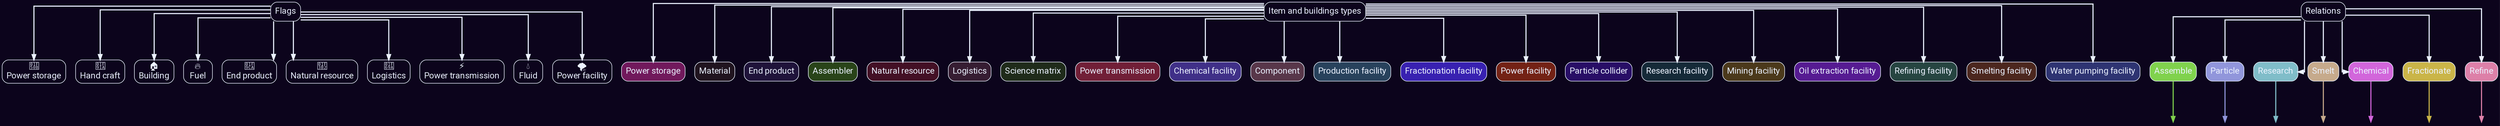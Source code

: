 digraph g {
  graph [ overlap="false"  fontname="Roboto"  fontsize="16"  splines="ortho"  ratio="auto"  rankdir="TB"  fontcolor="#ebf2ff"  bgcolor="#0c041c"  fillcolor="#0c041c" ];
  node [ fontname="Roboto"  fontsize="16"  shape="box"  style="rounded,filled"  fontcolor="#ebf2ff"  color="#ebf2ff" ];
  edge [ fontname="Roboto"  fontsize="16"  fontcolor="#ebf2ff"  color="#ebf2ff"  penwidth="2"  minlen="2" ];
  flags [label="Flags" fillcolor="#0c041c"];
  flag_power_storage [label="🔋
Power storage" fillcolor="#0c041c"];
  flags -> flag_power_storage [color="#ebf2ff"];
  flag_hand_craft [label="🤚
Hand craft" fillcolor="#0c041c"];
  flags -> flag_hand_craft [color="#ebf2ff"];
  flag_building [label="🏠
Building" fillcolor="#0c041c"];
  flags -> flag_building [color="#ebf2ff"];
  item_and_buildings_types [label="Item and buildings types" fillcolor="#0c041c"];
  power_storage [label="Power storage" fillcolor="#71195c"];
  item_and_buildings_types -> power_storage [color="#ebf2ff"];
  flag_fuel [label="🔥
Fuel" fillcolor="#0c041c"];
  flags -> flag_fuel [color="#ebf2ff"];
  material [label="Material" fillcolor="#20141f"];
  item_and_buildings_types -> material [color="#ebf2ff"];
  flag_end_product [label="🧊
End product" fillcolor="#0c041c"];
  flags -> flag_end_product [color="#ebf2ff"];
  end_product [label="End product" fillcolor="#1f133a"];
  item_and_buildings_types -> end_product [color="#ebf2ff"];
  assembler [label="Assembler" fillcolor="#294419"];
  item_and_buildings_types -> assembler [color="#ebf2ff"];
  flag_natural_resource [label="🎲
Natural resource" fillcolor="#0c041c"];
  flags -> flag_natural_resource [color="#ebf2ff"];
  natural_resource [label="Natural resource" fillcolor="#431025"];
  item_and_buildings_types -> natural_resource [color="#ebf2ff"];
  flag_logistics [label="🚚
Logistics" fillcolor="#0c041c"];
  flags -> flag_logistics [color="#ebf2ff"];
  logistics [label="Logistics" fillcolor="#361d32"];
  item_and_buildings_types -> logistics [color="#ebf2ff"];
  science_matrix [label="Science matrix" fillcolor="#1f2b1a"];
  item_and_buildings_types -> science_matrix [color="#ebf2ff"];
  flag_power_transmission [label="⚡️
Power transmission" fillcolor="#0c041c"];
  flags -> flag_power_transmission [color="#ebf2ff"];
  power_transmission [label="Power transmission" fillcolor="#711f37"];
  item_and_buildings_types -> power_transmission [color="#ebf2ff"];
  chemical_facility [label="Chemical facility" fillcolor="#403088"];
  item_and_buildings_types -> chemical_facility [color="#ebf2ff"];
  component [label="Component" fillcolor="#58374a"];
  item_and_buildings_types -> component [color="#ebf2ff"];
  flag_fluid [label="💧
Fluid" fillcolor="#0c041c"];
  flags -> flag_fluid [color="#ebf2ff"];
  production_facility [label="Production facility" fillcolor="#28425c"];
  item_and_buildings_types -> production_facility [color="#ebf2ff"];
  fractionation_facility [label="Fractionation facility" fillcolor="#3821b1"];
  item_and_buildings_types -> fractionation_facility [color="#ebf2ff"];
  flag_power_facility [label="🌪️
Power facility" fillcolor="#0c041c"];
  flags -> flag_power_facility [color="#ebf2ff"];
  power_facility [label="Power facility" fillcolor="#732215"];
  item_and_buildings_types -> power_facility [color="#ebf2ff"];
  particle_collider [label="Particle collider" fillcolor="#280e66"];
  item_and_buildings_types -> particle_collider [color="#ebf2ff"];
  research_facility [label="Research facility" fillcolor="#152a38"];
  item_and_buildings_types -> research_facility [color="#ebf2ff"];
  mining_facility [label="Mining facility" fillcolor="#4b391b"];
  item_and_buildings_types -> mining_facility [color="#ebf2ff"];
  oil_extraction_facility [label="Oil extraction facility" fillcolor="#561b92"];
  item_and_buildings_types -> oil_extraction_facility [color="#ebf2ff"];
  refining_facility [label="Refining facility" fillcolor="#264541"];
  item_and_buildings_types -> refining_facility [color="#ebf2ff"];
  smelting_facility [label="Smelting facility" fillcolor="#4c271e"];
  item_and_buildings_types -> smelting_facility [color="#ebf2ff"];
  water_pumping_facility [label="Water pumping facility" fillcolor="#2e3472"];
  item_and_buildings_types -> water_pumping_facility [color="#ebf2ff"];
  relations [label="Relations" fillcolor="#0c041c"];
  a_assemble [label="Assemble" fillcolor="#80d24d"];
  relations -> a_assemble [color="#ebf2ff"];
  b_assemble [label="" shape="point" fillcolor="#0c041c" color="#0c041c"];
  a_assemble -> b_assemble [color="#80d24d"];
  a_particle [label="Particle" fillcolor="#9196db"];
  relations -> a_particle [color="#ebf2ff"];
  b_particle [label="" shape="point" fillcolor="#0c041c" color="#0c041c"];
  a_particle -> b_particle [color="#9196db"];
  a_research [label="Research" fillcolor="#80bdc9"];
  relations -> a_research [color="#ebf2ff"];
  b_research [label="" shape="point" fillcolor="#0c041c" color="#0c041c"];
  a_research -> b_research [color="#80bdc9"];
  a_smelt [label="Smelt" fillcolor="#c6aa8c"];
  relations -> a_smelt [color="#ebf2ff"];
  b_smelt [label="" shape="point" fillcolor="#0c041c" color="#0c041c"];
  a_smelt -> b_smelt [color="#c6aa8c"];
  a_chemical [label="Chemical" fillcolor="#d266db"];
  relations -> a_chemical [color="#ebf2ff"];
  b_chemical [label="" shape="point" fillcolor="#0c041c" color="#0c041c"];
  a_chemical -> b_chemical [color="#d266db"];
  a_fractionate [label="Fractionate" fillcolor="#cab548"];
  relations -> a_fractionate [color="#ebf2ff"];
  b_fractionate [label="" shape="point" fillcolor="#0c041c" color="#0c041c"];
  a_fractionate -> b_fractionate [color="#cab548"];
  a_refine [label="Refine" fillcolor="#dd80a8"];
  relations -> a_refine [color="#ebf2ff"];
  b_refine [label="" shape="point" fillcolor="#0c041c" color="#0c041c"];
  a_refine -> b_refine [color="#dd80a8"];
}
